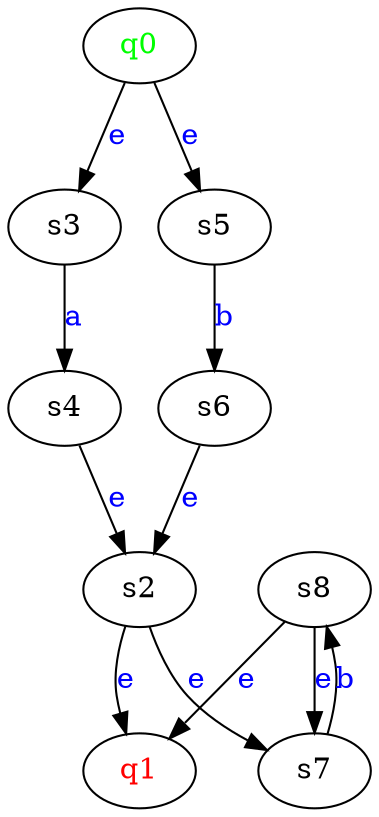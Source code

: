 digraph G {
	"s8"->"s7"[ label=<<font color="blue">e</font>> ];
	"s2"->"q1"[ label=<<font color="blue">e</font>> ];
	"s7"->"s8"[ label=<<font color="blue">b</font>> ];
	"s3"->"s4"[ label=<<font color="blue">a</font>> ];
	"q0"->"s5"[ label=<<font color="blue">e</font>> ];
	"s6"->"s2"[ label=<<font color="blue">e</font>> ];
	"s5"->"s6"[ label=<<font color="blue">b</font>> ];
	"s8"->"q1"[ label=<<font color="blue">e</font>> ];
	"q0"->"s3"[ label=<<font color="blue">e</font>> ];
	"s2"->"s7"[ label=<<font color="blue">e</font>> ];
	"s4"->"s2"[ label=<<font color="blue">e</font>> ];
	"q0" [ label=<<font color="green">q0</font>> ];
	"q1" [ label=<<font color="red">q1</font>> ];
	"s2";
	"s3";
	"s4";
	"s5";
	"s6";
	"s7";
	"s8";

}
